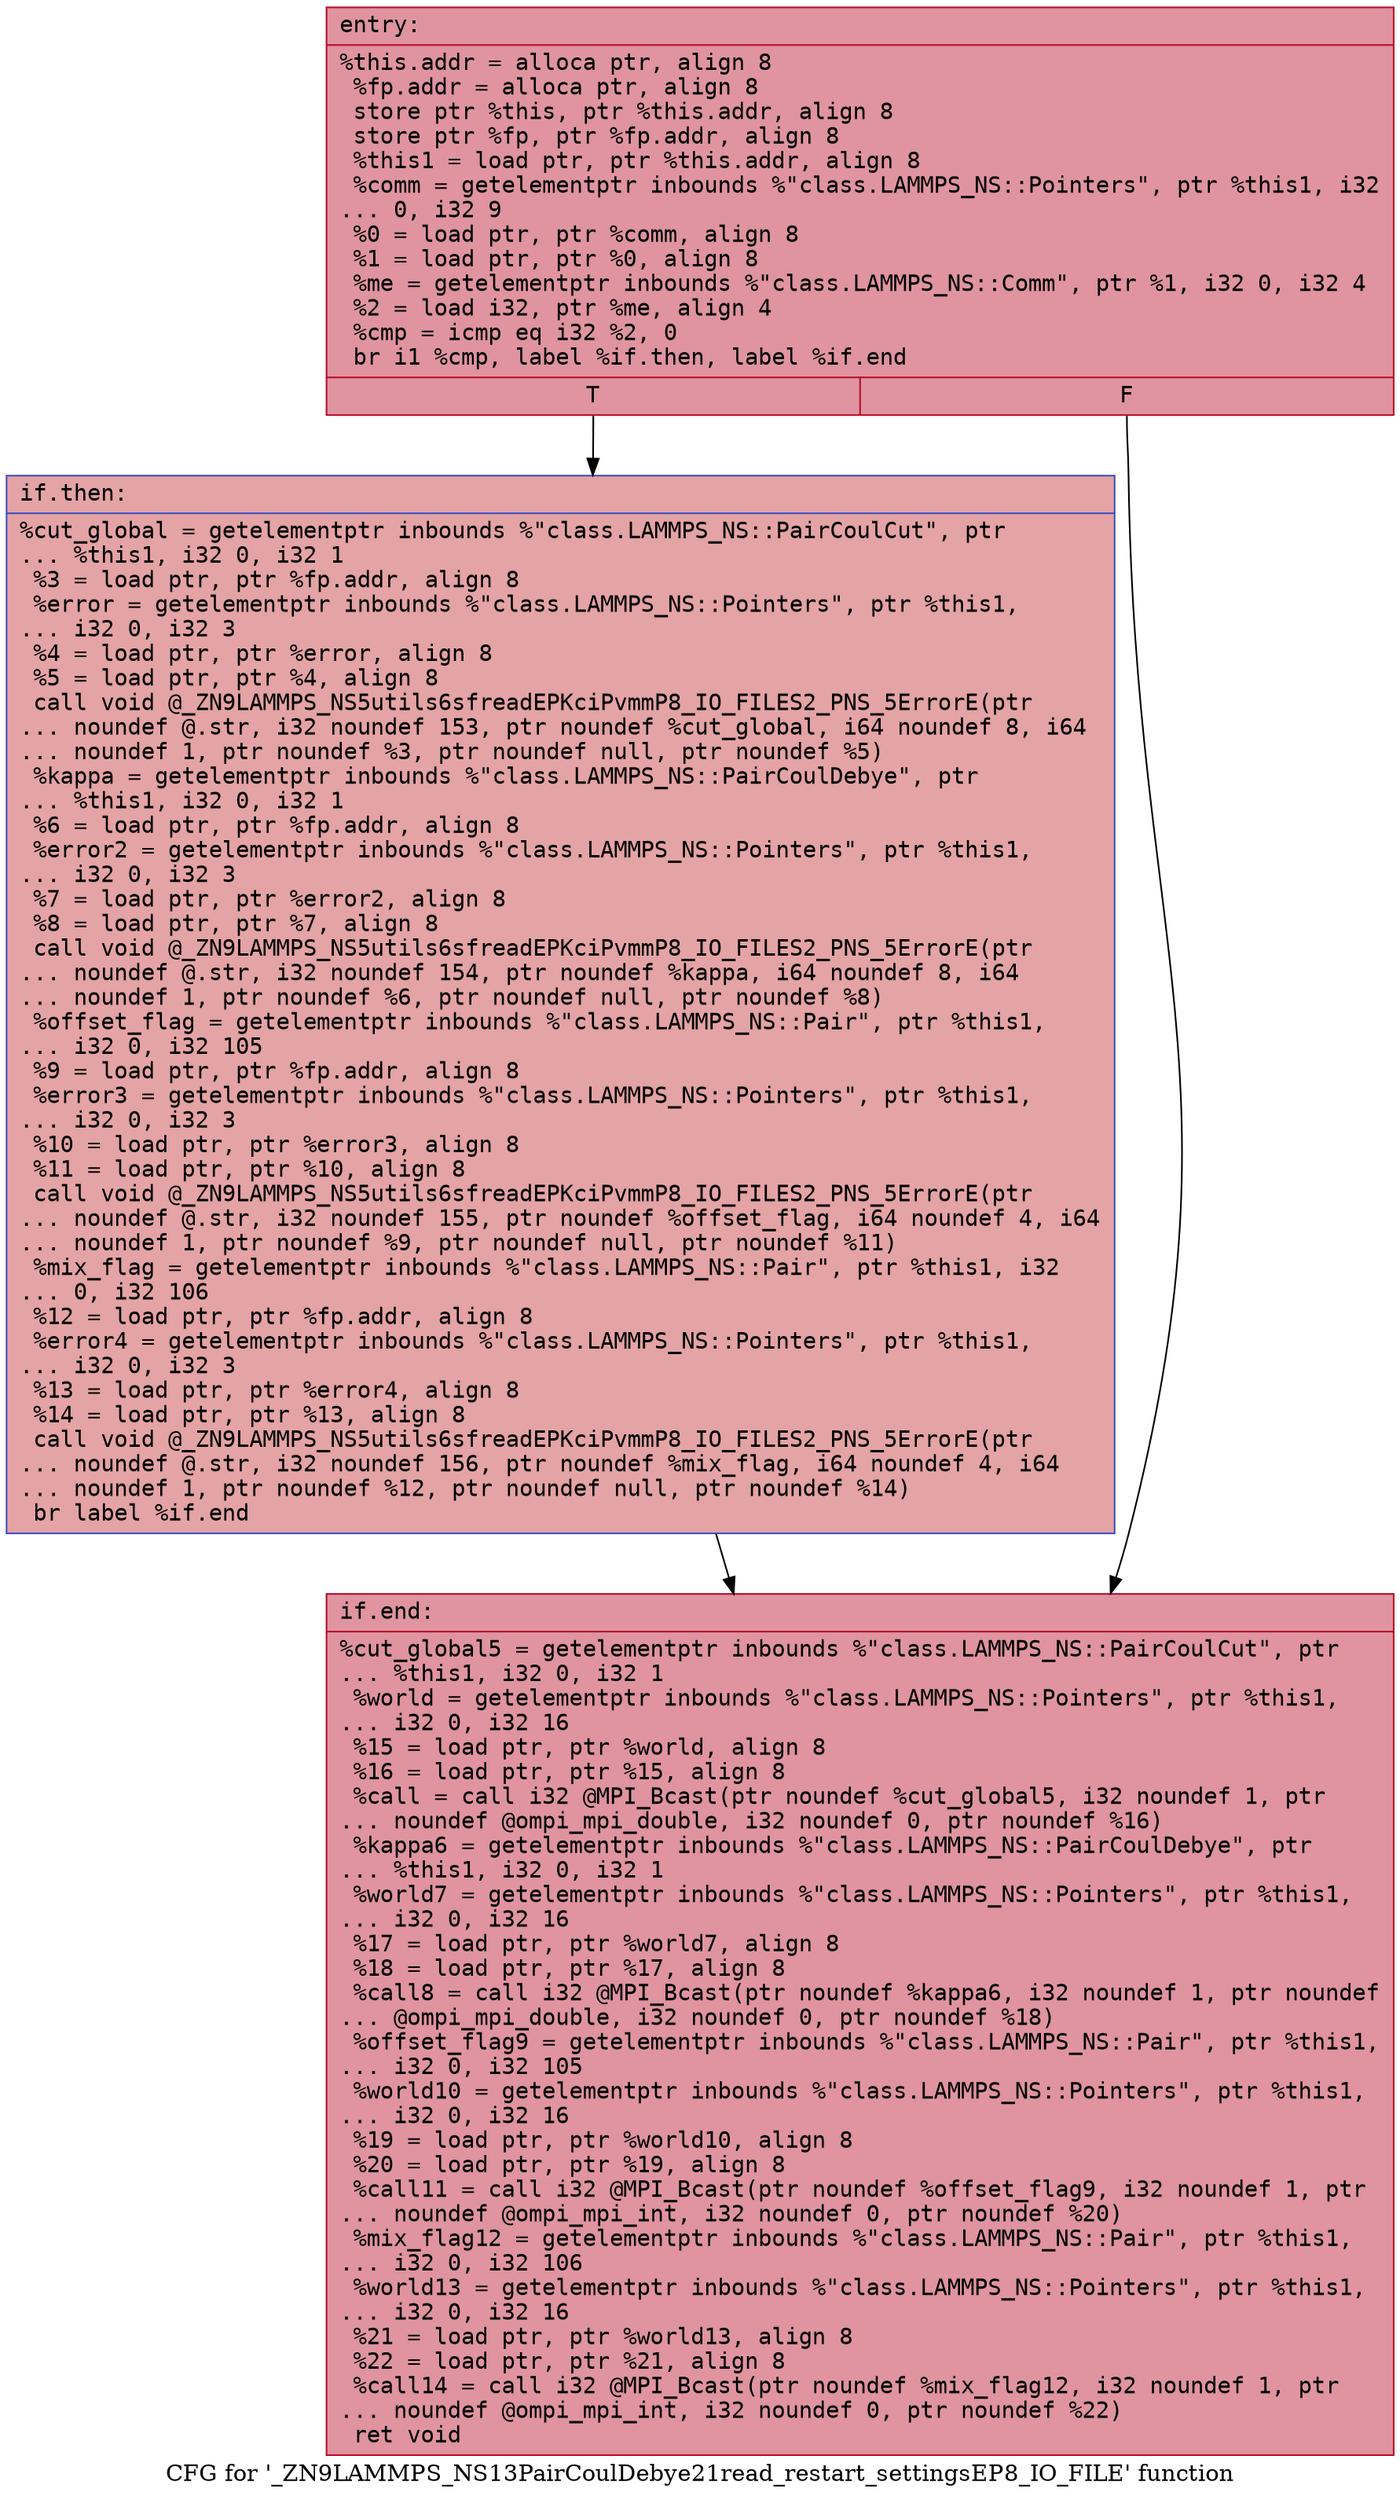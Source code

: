 digraph "CFG for '_ZN9LAMMPS_NS13PairCoulDebye21read_restart_settingsEP8_IO_FILE' function" {
	label="CFG for '_ZN9LAMMPS_NS13PairCoulDebye21read_restart_settingsEP8_IO_FILE' function";

	Node0x561a2b064470 [shape=record,color="#b70d28ff", style=filled, fillcolor="#b70d2870" fontname="Courier",label="{entry:\l|  %this.addr = alloca ptr, align 8\l  %fp.addr = alloca ptr, align 8\l  store ptr %this, ptr %this.addr, align 8\l  store ptr %fp, ptr %fp.addr, align 8\l  %this1 = load ptr, ptr %this.addr, align 8\l  %comm = getelementptr inbounds %\"class.LAMMPS_NS::Pointers\", ptr %this1, i32\l... 0, i32 9\l  %0 = load ptr, ptr %comm, align 8\l  %1 = load ptr, ptr %0, align 8\l  %me = getelementptr inbounds %\"class.LAMMPS_NS::Comm\", ptr %1, i32 0, i32 4\l  %2 = load i32, ptr %me, align 4\l  %cmp = icmp eq i32 %2, 0\l  br i1 %cmp, label %if.then, label %if.end\l|{<s0>T|<s1>F}}"];
	Node0x561a2b064470:s0 -> Node0x561a2b051470[tooltip="entry -> if.then\nProbability 37.50%" ];
	Node0x561a2b064470:s1 -> Node0x561a2b0514e0[tooltip="entry -> if.end\nProbability 62.50%" ];
	Node0x561a2b051470 [shape=record,color="#3d50c3ff", style=filled, fillcolor="#c32e3170" fontname="Courier",label="{if.then:\l|  %cut_global = getelementptr inbounds %\"class.LAMMPS_NS::PairCoulCut\", ptr\l... %this1, i32 0, i32 1\l  %3 = load ptr, ptr %fp.addr, align 8\l  %error = getelementptr inbounds %\"class.LAMMPS_NS::Pointers\", ptr %this1,\l... i32 0, i32 3\l  %4 = load ptr, ptr %error, align 8\l  %5 = load ptr, ptr %4, align 8\l  call void @_ZN9LAMMPS_NS5utils6sfreadEPKciPvmmP8_IO_FILES2_PNS_5ErrorE(ptr\l... noundef @.str, i32 noundef 153, ptr noundef %cut_global, i64 noundef 8, i64\l... noundef 1, ptr noundef %3, ptr noundef null, ptr noundef %5)\l  %kappa = getelementptr inbounds %\"class.LAMMPS_NS::PairCoulDebye\", ptr\l... %this1, i32 0, i32 1\l  %6 = load ptr, ptr %fp.addr, align 8\l  %error2 = getelementptr inbounds %\"class.LAMMPS_NS::Pointers\", ptr %this1,\l... i32 0, i32 3\l  %7 = load ptr, ptr %error2, align 8\l  %8 = load ptr, ptr %7, align 8\l  call void @_ZN9LAMMPS_NS5utils6sfreadEPKciPvmmP8_IO_FILES2_PNS_5ErrorE(ptr\l... noundef @.str, i32 noundef 154, ptr noundef %kappa, i64 noundef 8, i64\l... noundef 1, ptr noundef %6, ptr noundef null, ptr noundef %8)\l  %offset_flag = getelementptr inbounds %\"class.LAMMPS_NS::Pair\", ptr %this1,\l... i32 0, i32 105\l  %9 = load ptr, ptr %fp.addr, align 8\l  %error3 = getelementptr inbounds %\"class.LAMMPS_NS::Pointers\", ptr %this1,\l... i32 0, i32 3\l  %10 = load ptr, ptr %error3, align 8\l  %11 = load ptr, ptr %10, align 8\l  call void @_ZN9LAMMPS_NS5utils6sfreadEPKciPvmmP8_IO_FILES2_PNS_5ErrorE(ptr\l... noundef @.str, i32 noundef 155, ptr noundef %offset_flag, i64 noundef 4, i64\l... noundef 1, ptr noundef %9, ptr noundef null, ptr noundef %11)\l  %mix_flag = getelementptr inbounds %\"class.LAMMPS_NS::Pair\", ptr %this1, i32\l... 0, i32 106\l  %12 = load ptr, ptr %fp.addr, align 8\l  %error4 = getelementptr inbounds %\"class.LAMMPS_NS::Pointers\", ptr %this1,\l... i32 0, i32 3\l  %13 = load ptr, ptr %error4, align 8\l  %14 = load ptr, ptr %13, align 8\l  call void @_ZN9LAMMPS_NS5utils6sfreadEPKciPvmmP8_IO_FILES2_PNS_5ErrorE(ptr\l... noundef @.str, i32 noundef 156, ptr noundef %mix_flag, i64 noundef 4, i64\l... noundef 1, ptr noundef %12, ptr noundef null, ptr noundef %14)\l  br label %if.end\l}"];
	Node0x561a2b051470 -> Node0x561a2b0514e0[tooltip="if.then -> if.end\nProbability 100.00%" ];
	Node0x561a2b0514e0 [shape=record,color="#b70d28ff", style=filled, fillcolor="#b70d2870" fontname="Courier",label="{if.end:\l|  %cut_global5 = getelementptr inbounds %\"class.LAMMPS_NS::PairCoulCut\", ptr\l... %this1, i32 0, i32 1\l  %world = getelementptr inbounds %\"class.LAMMPS_NS::Pointers\", ptr %this1,\l... i32 0, i32 16\l  %15 = load ptr, ptr %world, align 8\l  %16 = load ptr, ptr %15, align 8\l  %call = call i32 @MPI_Bcast(ptr noundef %cut_global5, i32 noundef 1, ptr\l... noundef @ompi_mpi_double, i32 noundef 0, ptr noundef %16)\l  %kappa6 = getelementptr inbounds %\"class.LAMMPS_NS::PairCoulDebye\", ptr\l... %this1, i32 0, i32 1\l  %world7 = getelementptr inbounds %\"class.LAMMPS_NS::Pointers\", ptr %this1,\l... i32 0, i32 16\l  %17 = load ptr, ptr %world7, align 8\l  %18 = load ptr, ptr %17, align 8\l  %call8 = call i32 @MPI_Bcast(ptr noundef %kappa6, i32 noundef 1, ptr noundef\l... @ompi_mpi_double, i32 noundef 0, ptr noundef %18)\l  %offset_flag9 = getelementptr inbounds %\"class.LAMMPS_NS::Pair\", ptr %this1,\l... i32 0, i32 105\l  %world10 = getelementptr inbounds %\"class.LAMMPS_NS::Pointers\", ptr %this1,\l... i32 0, i32 16\l  %19 = load ptr, ptr %world10, align 8\l  %20 = load ptr, ptr %19, align 8\l  %call11 = call i32 @MPI_Bcast(ptr noundef %offset_flag9, i32 noundef 1, ptr\l... noundef @ompi_mpi_int, i32 noundef 0, ptr noundef %20)\l  %mix_flag12 = getelementptr inbounds %\"class.LAMMPS_NS::Pair\", ptr %this1,\l... i32 0, i32 106\l  %world13 = getelementptr inbounds %\"class.LAMMPS_NS::Pointers\", ptr %this1,\l... i32 0, i32 16\l  %21 = load ptr, ptr %world13, align 8\l  %22 = load ptr, ptr %21, align 8\l  %call14 = call i32 @MPI_Bcast(ptr noundef %mix_flag12, i32 noundef 1, ptr\l... noundef @ompi_mpi_int, i32 noundef 0, ptr noundef %22)\l  ret void\l}"];
}
